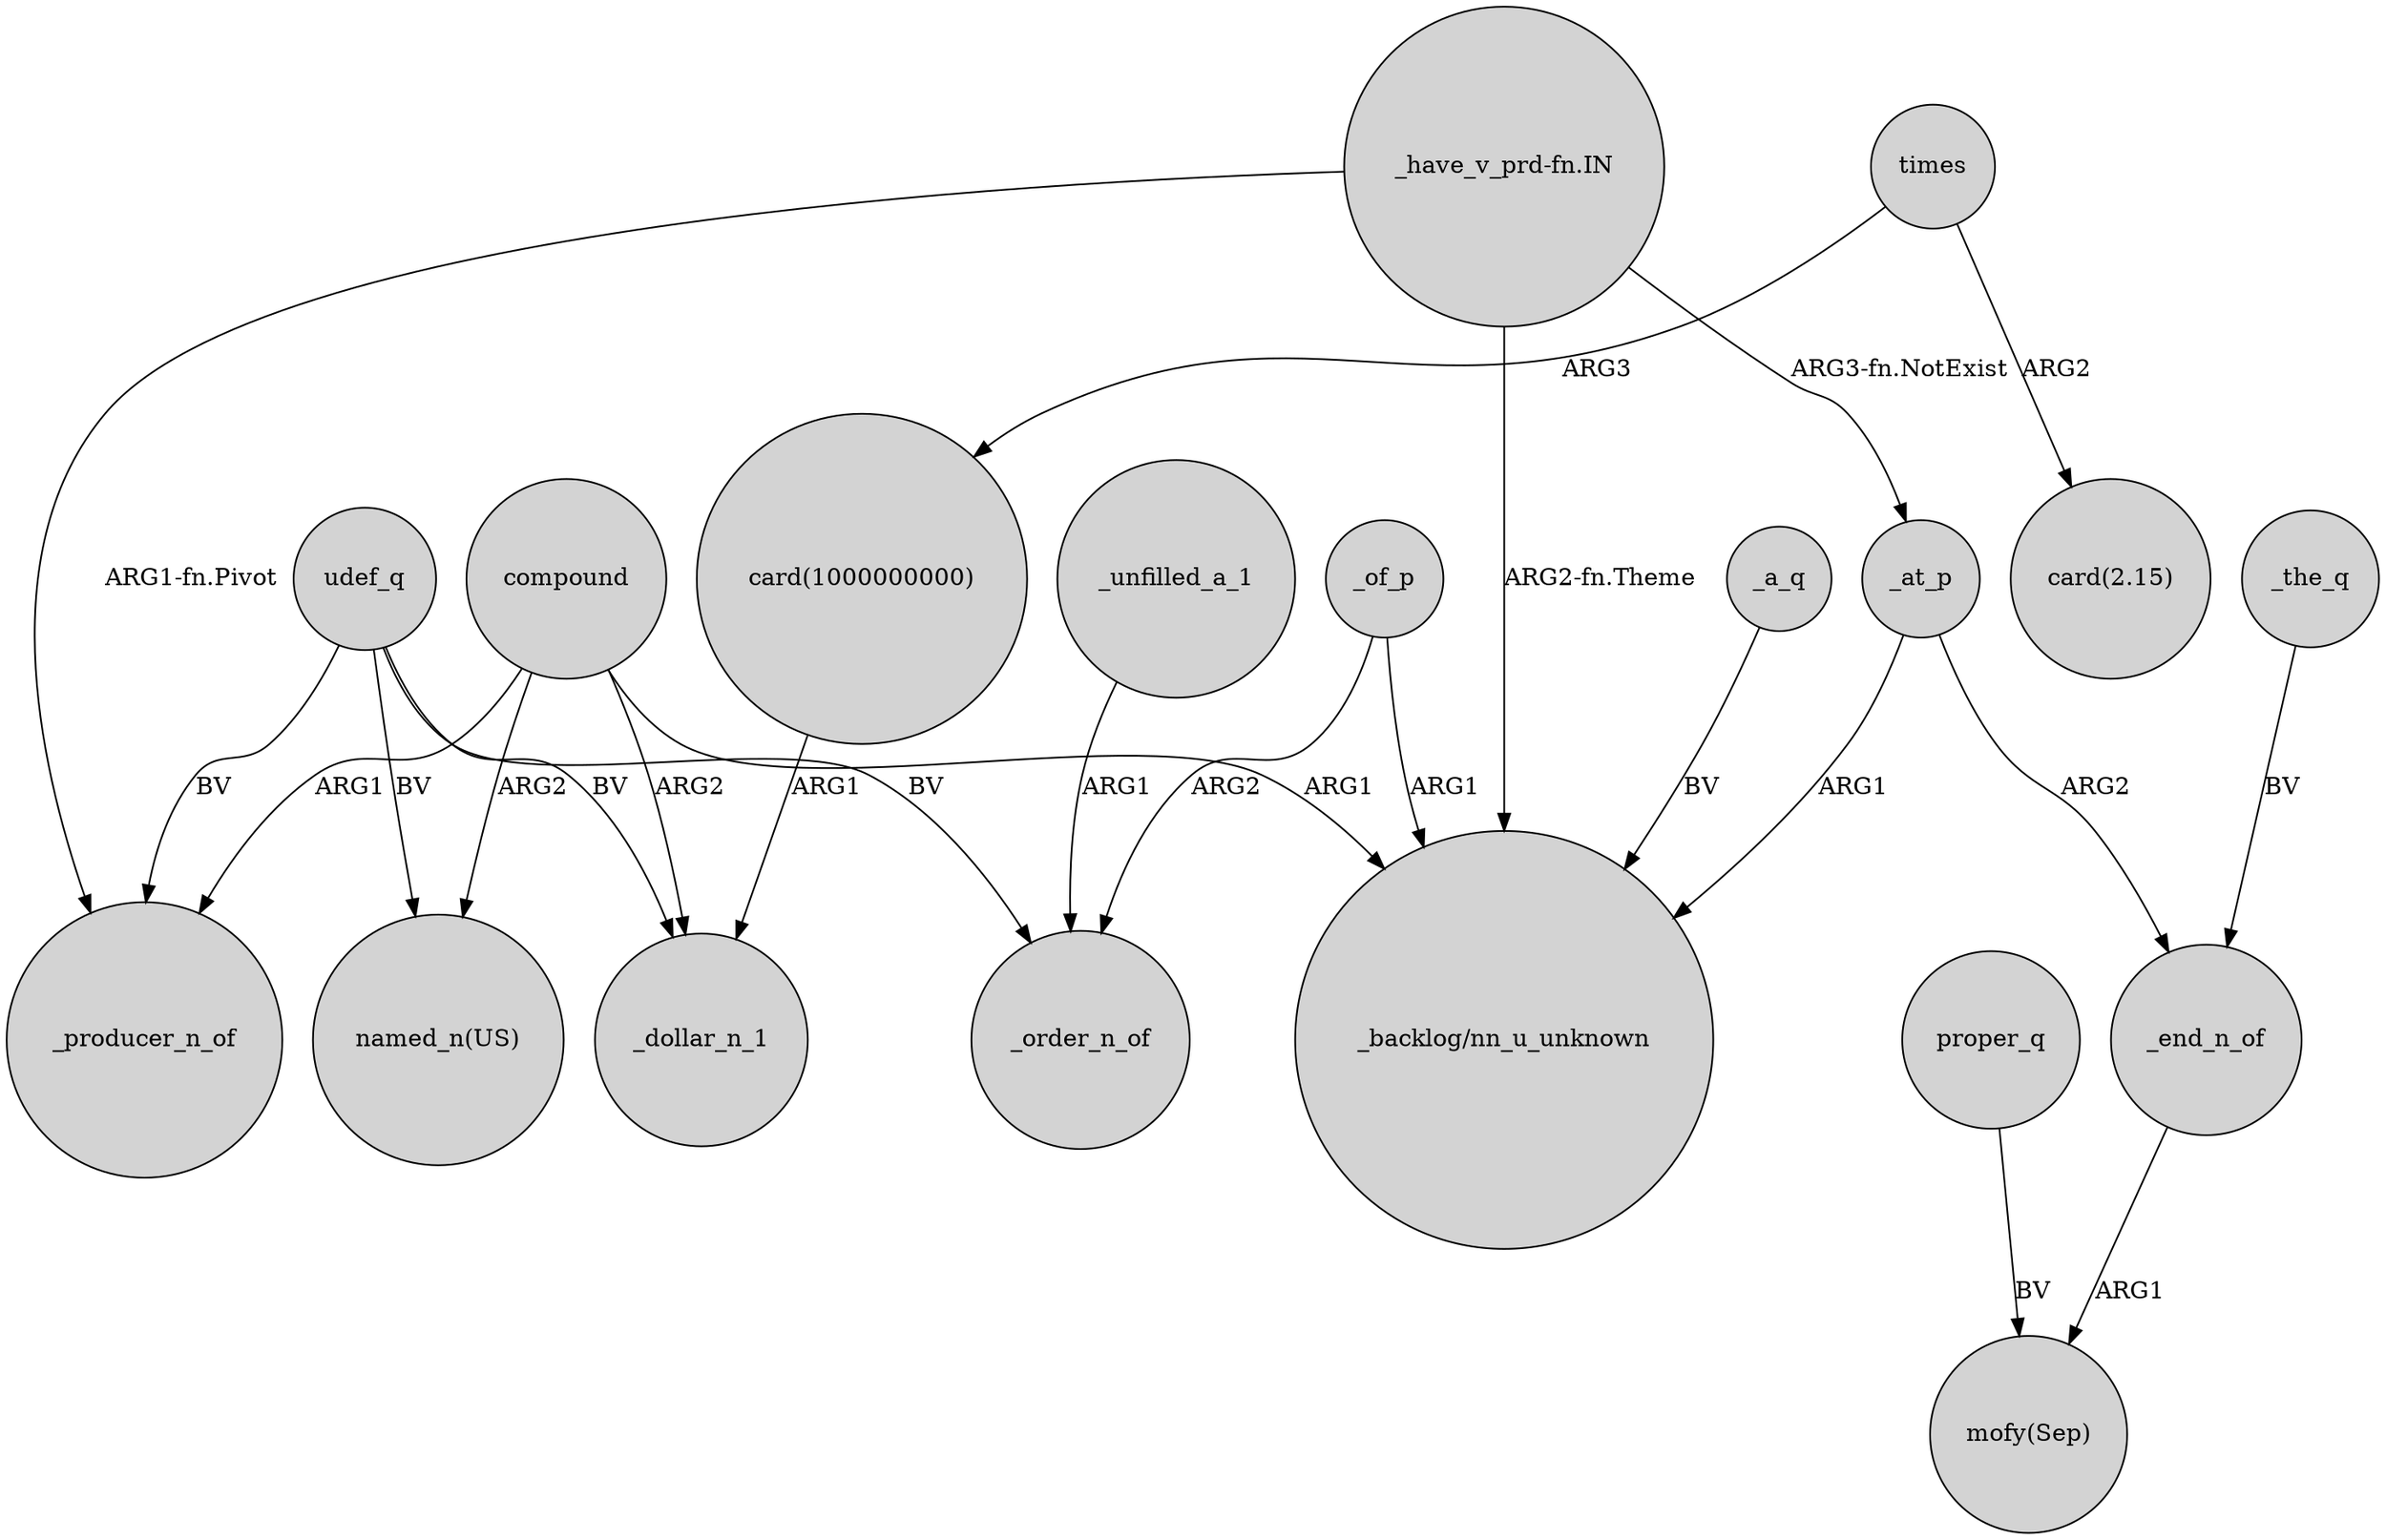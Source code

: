 digraph {
	node [shape=circle style=filled]
	compound -> _producer_n_of [label=ARG1]
	udef_q -> "named_n(US)" [label=BV]
	udef_q -> _order_n_of [label=BV]
	_the_q -> _end_n_of [label=BV]
	_at_p -> _end_n_of [label=ARG2]
	"_have_v_prd-fn.IN" -> _producer_n_of [label="ARG1-fn.Pivot"]
	proper_q -> "mofy(Sep)" [label=BV]
	compound -> "named_n(US)" [label=ARG2]
	_of_p -> _order_n_of [label=ARG2]
	"_have_v_prd-fn.IN" -> _at_p [label="ARG3-fn.NotExist"]
	times -> "card(1000000000)" [label=ARG3]
	_end_n_of -> "mofy(Sep)" [label=ARG1]
	times -> "card(2.15)" [label=ARG2]
	compound -> "_backlog/nn_u_unknown" [label=ARG1]
	_unfilled_a_1 -> _order_n_of [label=ARG1]
	_at_p -> "_backlog/nn_u_unknown" [label=ARG1]
	"_have_v_prd-fn.IN" -> "_backlog/nn_u_unknown" [label="ARG2-fn.Theme"]
	udef_q -> _dollar_n_1 [label=BV]
	"card(1000000000)" -> _dollar_n_1 [label=ARG1]
	compound -> _dollar_n_1 [label=ARG2]
	_a_q -> "_backlog/nn_u_unknown" [label=BV]
	udef_q -> _producer_n_of [label=BV]
	_of_p -> "_backlog/nn_u_unknown" [label=ARG1]
}
